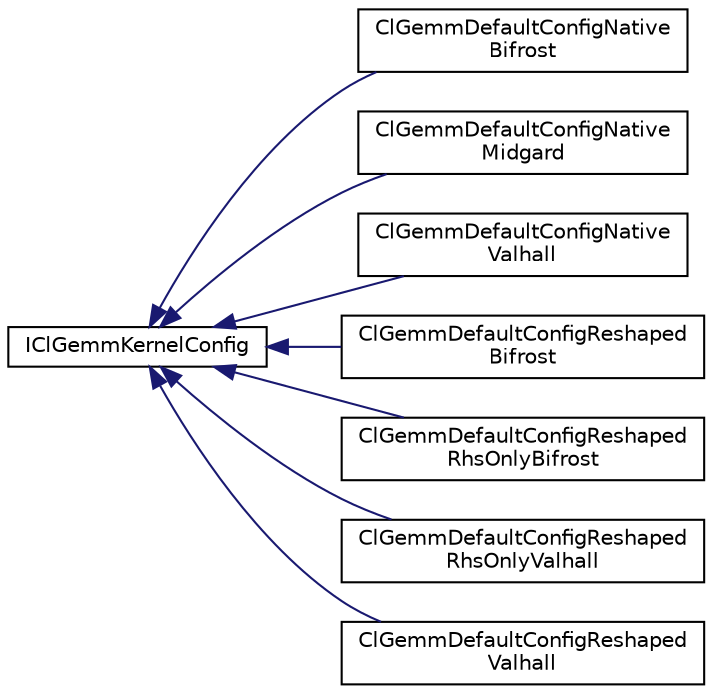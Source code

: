 digraph "Graphical Class Hierarchy"
{
 // LATEX_PDF_SIZE
  edge [fontname="Helvetica",fontsize="10",labelfontname="Helvetica",labelfontsize="10"];
  node [fontname="Helvetica",fontsize="10",shape=record];
  rankdir="LR";
  Node0 [label="IClGemmKernelConfig",height=0.2,width=0.4,color="black", fillcolor="white", style="filled",URL="$classarm__compute_1_1opencl_1_1kernels_1_1gemm_1_1_i_cl_gemm_kernel_config.xhtml",tooltip="Basic interface for the GEMM kernel configuration."];
  Node0 -> Node1 [dir="back",color="midnightblue",fontsize="10",style="solid",fontname="Helvetica"];
  Node1 [label="ClGemmDefaultConfigNative\lBifrost",height=0.2,width=0.4,color="black", fillcolor="white", style="filled",URL="$classarm__compute_1_1opencl_1_1kernels_1_1gemm_1_1_cl_gemm_default_config_native_bifrost.xhtml",tooltip="Bifrost based OpenCL GEMMNative configuration."];
  Node0 -> Node2 [dir="back",color="midnightblue",fontsize="10",style="solid",fontname="Helvetica"];
  Node2 [label="ClGemmDefaultConfigNative\lMidgard",height=0.2,width=0.4,color="black", fillcolor="white", style="filled",URL="$classarm__compute_1_1opencl_1_1kernels_1_1gemm_1_1_cl_gemm_default_config_native_midgard.xhtml",tooltip="Midgard based OpenCL GEMMNative configuration."];
  Node0 -> Node3 [dir="back",color="midnightblue",fontsize="10",style="solid",fontname="Helvetica"];
  Node3 [label="ClGemmDefaultConfigNative\lValhall",height=0.2,width=0.4,color="black", fillcolor="white", style="filled",URL="$classarm__compute_1_1opencl_1_1kernels_1_1gemm_1_1_cl_gemm_default_config_native_valhall.xhtml",tooltip="Valhall based OpenCL GEMMNative configuration."];
  Node0 -> Node4 [dir="back",color="midnightblue",fontsize="10",style="solid",fontname="Helvetica"];
  Node4 [label="ClGemmDefaultConfigReshaped\lBifrost",height=0.2,width=0.4,color="black", fillcolor="white", style="filled",URL="$classarm__compute_1_1opencl_1_1kernels_1_1gemm_1_1_cl_gemm_default_config_reshaped_bifrost.xhtml",tooltip="Bifrost based OpenCL GEMMReshaped configuration."];
  Node0 -> Node5 [dir="back",color="midnightblue",fontsize="10",style="solid",fontname="Helvetica"];
  Node5 [label="ClGemmDefaultConfigReshaped\lRhsOnlyBifrost",height=0.2,width=0.4,color="black", fillcolor="white", style="filled",URL="$classarm__compute_1_1opencl_1_1kernels_1_1gemm_1_1_cl_gemm_default_config_reshaped_rhs_only_bifrost.xhtml",tooltip="Bifrost based OpenCL GEMMReshapedOnlyRHS configuration."];
  Node0 -> Node6 [dir="back",color="midnightblue",fontsize="10",style="solid",fontname="Helvetica"];
  Node6 [label="ClGemmDefaultConfigReshaped\lRhsOnlyValhall",height=0.2,width=0.4,color="black", fillcolor="white", style="filled",URL="$classarm__compute_1_1opencl_1_1kernels_1_1gemm_1_1_cl_gemm_default_config_reshaped_rhs_only_valhall.xhtml",tooltip="Valhall based OpenCL GEMMReshapedOnlyRHS configuration."];
  Node0 -> Node7 [dir="back",color="midnightblue",fontsize="10",style="solid",fontname="Helvetica"];
  Node7 [label="ClGemmDefaultConfigReshaped\lValhall",height=0.2,width=0.4,color="black", fillcolor="white", style="filled",URL="$classarm__compute_1_1opencl_1_1kernels_1_1gemm_1_1_cl_gemm_default_config_reshaped_valhall.xhtml",tooltip="Valhall based OpenCL GEMMReshaped configuration."];
}

